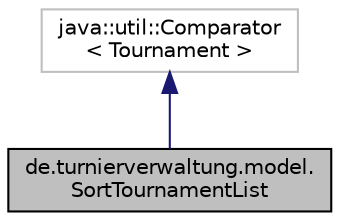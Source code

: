 digraph "de.turnierverwaltung.model.SortTournamentList"
{
  edge [fontname="Helvetica",fontsize="10",labelfontname="Helvetica",labelfontsize="10"];
  node [fontname="Helvetica",fontsize="10",shape=record];
  Node1 [label="de.turnierverwaltung.model.\lSortTournamentList",height=0.2,width=0.4,color="black", fillcolor="grey75", style="filled", fontcolor="black"];
  Node2 -> Node1 [dir="back",color="midnightblue",fontsize="10",style="solid",fontname="Helvetica"];
  Node2 [label="java::util::Comparator\l\< Tournament \>",height=0.2,width=0.4,color="grey75", fillcolor="white", style="filled"];
}
